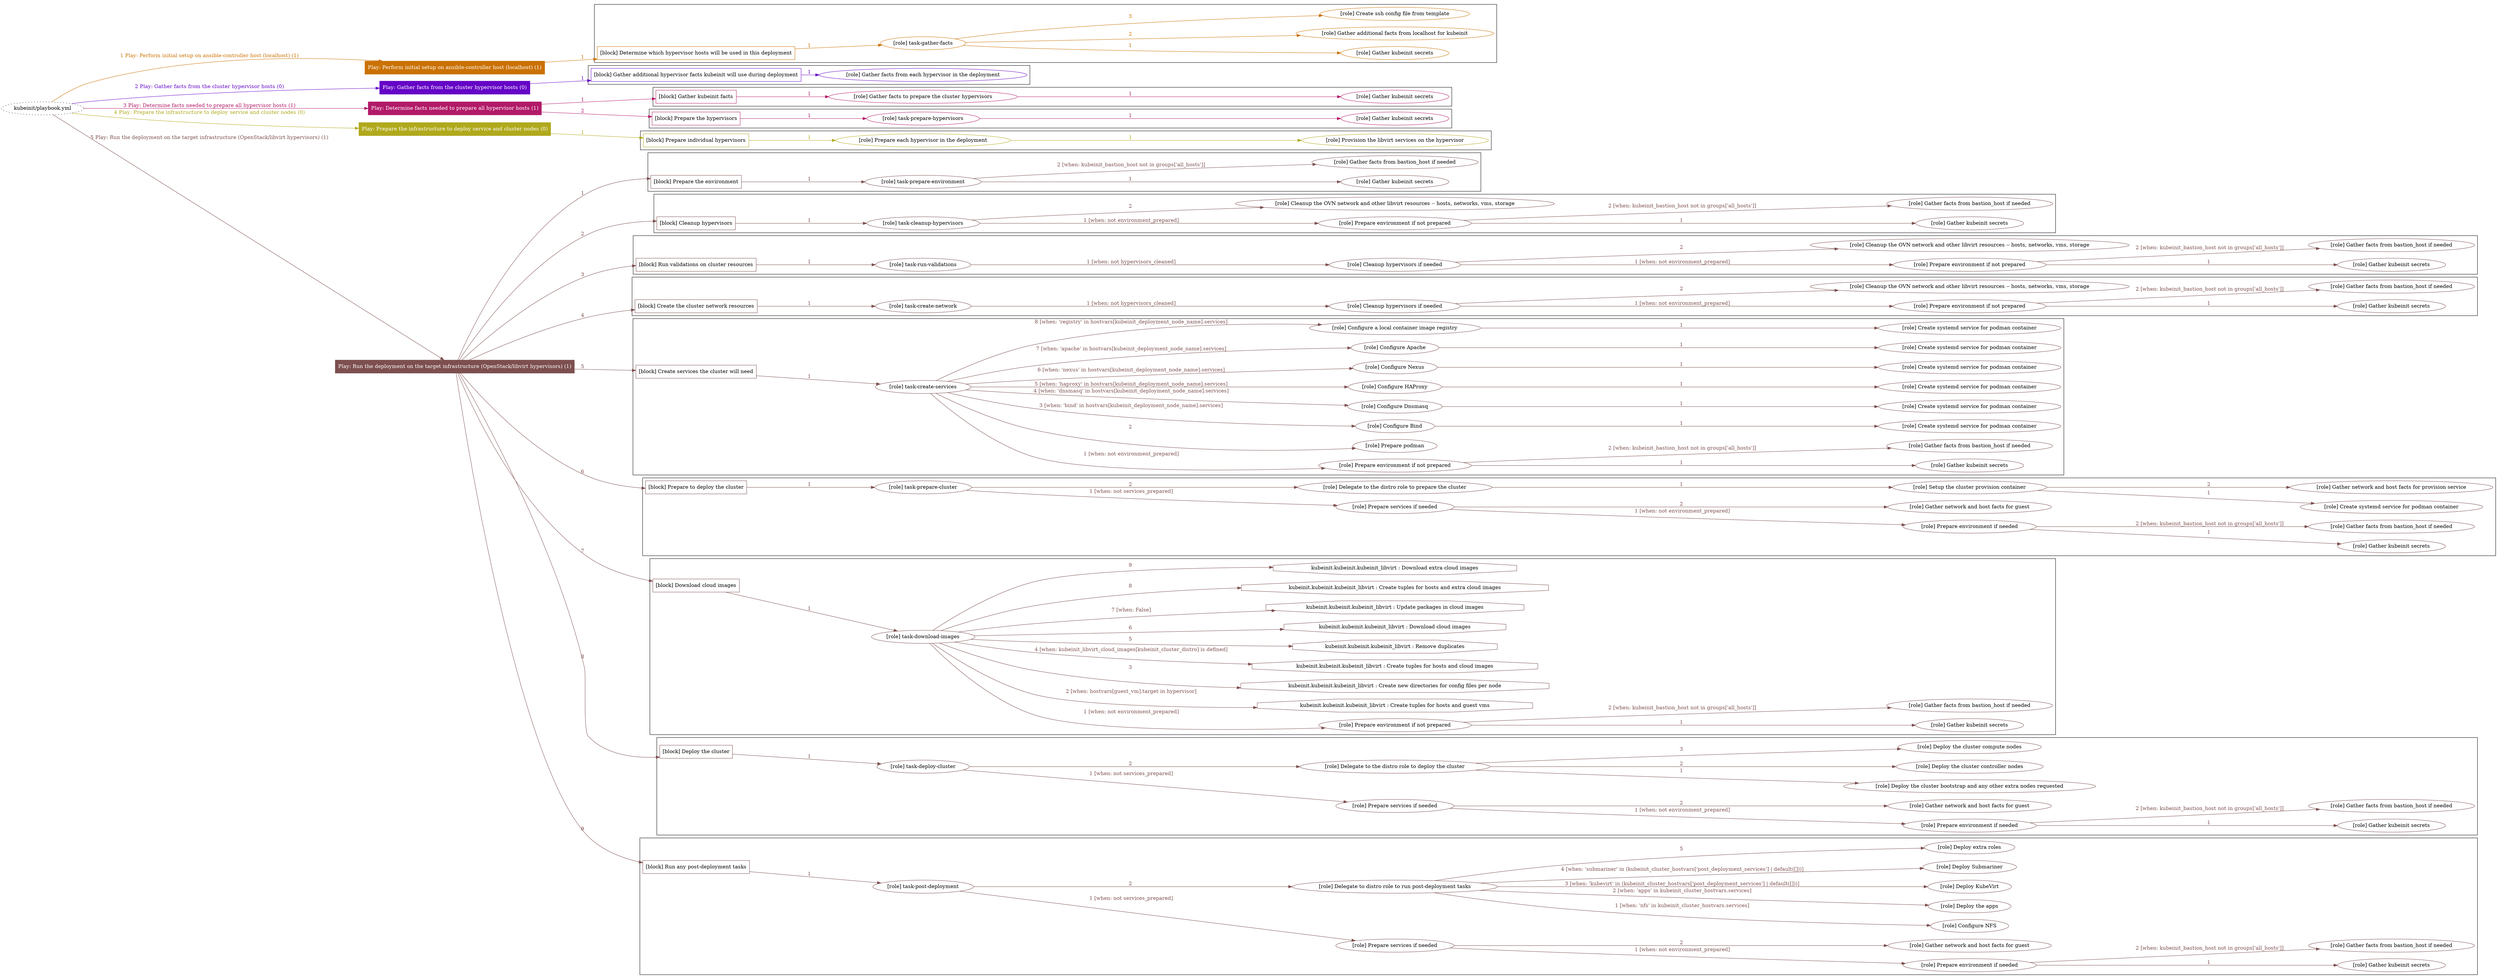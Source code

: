 digraph {
	graph [concentrate=true ordering=in rankdir=LR ratio=fill]
	edge [esep=5 sep=10]
	"kubeinit/playbook.yml" [URL="/home/runner/work/kubeinit/kubeinit/kubeinit/playbook.yml" id=playbook_9c466954 style=dotted]
	"kubeinit/playbook.yml" -> play_4dcb0296 [label="1 Play: Perform initial setup on ansible-controller host (localhost) (1)" color="#ca7102" fontcolor="#ca7102" id=edge_play_4dcb0296 labeltooltip="1 Play: Perform initial setup on ansible-controller host (localhost) (1)" tooltip="1 Play: Perform initial setup on ansible-controller host (localhost) (1)"]
	subgraph "Play: Perform initial setup on ansible-controller host (localhost) (1)" {
		play_4dcb0296 [label="Play: Perform initial setup on ansible-controller host (localhost) (1)" URL="/home/runner/work/kubeinit/kubeinit/kubeinit/playbook.yml" color="#ca7102" fontcolor="#ffffff" id=play_4dcb0296 shape=box style=filled tooltip=localhost]
		play_4dcb0296 -> block_64168321 [label=1 color="#ca7102" fontcolor="#ca7102" id=edge_block_64168321 labeltooltip=1 tooltip=1]
		subgraph cluster_block_64168321 {
			block_64168321 [label="[block] Determine which hypervisor hosts will be used in this deployment" URL="/home/runner/work/kubeinit/kubeinit/kubeinit/playbook.yml" color="#ca7102" id=block_64168321 labeltooltip="Determine which hypervisor hosts will be used in this deployment" shape=box tooltip="Determine which hypervisor hosts will be used in this deployment"]
			block_64168321 -> role_c82b08be [label="1 " color="#ca7102" fontcolor="#ca7102" id=edge_role_c82b08be labeltooltip="1 " tooltip="1 "]
			subgraph "task-gather-facts" {
				role_c82b08be [label="[role] task-gather-facts" URL="/home/runner/work/kubeinit/kubeinit/kubeinit/playbook.yml" color="#ca7102" id=role_c82b08be tooltip="task-gather-facts"]
				role_c82b08be -> role_03c75568 [label="1 " color="#ca7102" fontcolor="#ca7102" id=edge_role_03c75568 labeltooltip="1 " tooltip="1 "]
				subgraph "Gather kubeinit secrets" {
					role_03c75568 [label="[role] Gather kubeinit secrets" URL="/home/runner/.ansible/collections/ansible_collections/kubeinit/kubeinit/roles/kubeinit_prepare/tasks/build_hypervisors_group.yml" color="#ca7102" id=role_03c75568 tooltip="Gather kubeinit secrets"]
				}
				role_c82b08be -> role_e79e1d2a [label="2 " color="#ca7102" fontcolor="#ca7102" id=edge_role_e79e1d2a labeltooltip="2 " tooltip="2 "]
				subgraph "Gather additional facts from localhost for kubeinit" {
					role_e79e1d2a [label="[role] Gather additional facts from localhost for kubeinit" URL="/home/runner/.ansible/collections/ansible_collections/kubeinit/kubeinit/roles/kubeinit_prepare/tasks/build_hypervisors_group.yml" color="#ca7102" id=role_e79e1d2a tooltip="Gather additional facts from localhost for kubeinit"]
				}
				role_c82b08be -> role_8790a660 [label="3 " color="#ca7102" fontcolor="#ca7102" id=edge_role_8790a660 labeltooltip="3 " tooltip="3 "]
				subgraph "Create ssh config file from template" {
					role_8790a660 [label="[role] Create ssh config file from template" URL="/home/runner/.ansible/collections/ansible_collections/kubeinit/kubeinit/roles/kubeinit_prepare/tasks/build_hypervisors_group.yml" color="#ca7102" id=role_8790a660 tooltip="Create ssh config file from template"]
				}
			}
		}
	}
	"kubeinit/playbook.yml" -> play_b7b37727 [label="2 Play: Gather facts from the cluster hypervisor hosts (0)" color="#6505c7" fontcolor="#6505c7" id=edge_play_b7b37727 labeltooltip="2 Play: Gather facts from the cluster hypervisor hosts (0)" tooltip="2 Play: Gather facts from the cluster hypervisor hosts (0)"]
	subgraph "Play: Gather facts from the cluster hypervisor hosts (0)" {
		play_b7b37727 [label="Play: Gather facts from the cluster hypervisor hosts (0)" URL="/home/runner/work/kubeinit/kubeinit/kubeinit/playbook.yml" color="#6505c7" fontcolor="#ffffff" id=play_b7b37727 shape=box style=filled tooltip="Play: Gather facts from the cluster hypervisor hosts (0)"]
		play_b7b37727 -> block_2a1a89b6 [label=1 color="#6505c7" fontcolor="#6505c7" id=edge_block_2a1a89b6 labeltooltip=1 tooltip=1]
		subgraph cluster_block_2a1a89b6 {
			block_2a1a89b6 [label="[block] Gather additional hypervisor facts kubeinit will use during deployment" URL="/home/runner/work/kubeinit/kubeinit/kubeinit/playbook.yml" color="#6505c7" id=block_2a1a89b6 labeltooltip="Gather additional hypervisor facts kubeinit will use during deployment" shape=box tooltip="Gather additional hypervisor facts kubeinit will use during deployment"]
			block_2a1a89b6 -> role_d0d098ae [label="1 " color="#6505c7" fontcolor="#6505c7" id=edge_role_d0d098ae labeltooltip="1 " tooltip="1 "]
			subgraph "Gather facts from each hypervisor in the deployment" {
				role_d0d098ae [label="[role] Gather facts from each hypervisor in the deployment" URL="/home/runner/work/kubeinit/kubeinit/kubeinit/playbook.yml" color="#6505c7" id=role_d0d098ae tooltip="Gather facts from each hypervisor in the deployment"]
			}
		}
	}
	"kubeinit/playbook.yml" -> play_e15dafd2 [label="3 Play: Determine facts needed to prepare all hypervisor hosts (1)" color="#b21a68" fontcolor="#b21a68" id=edge_play_e15dafd2 labeltooltip="3 Play: Determine facts needed to prepare all hypervisor hosts (1)" tooltip="3 Play: Determine facts needed to prepare all hypervisor hosts (1)"]
	subgraph "Play: Determine facts needed to prepare all hypervisor hosts (1)" {
		play_e15dafd2 [label="Play: Determine facts needed to prepare all hypervisor hosts (1)" URL="/home/runner/work/kubeinit/kubeinit/kubeinit/playbook.yml" color="#b21a68" fontcolor="#ffffff" id=play_e15dafd2 shape=box style=filled tooltip=localhost]
		play_e15dafd2 -> block_bbf5fb02 [label=1 color="#b21a68" fontcolor="#b21a68" id=edge_block_bbf5fb02 labeltooltip=1 tooltip=1]
		subgraph cluster_block_bbf5fb02 {
			block_bbf5fb02 [label="[block] Gather kubeinit facts" URL="/home/runner/work/kubeinit/kubeinit/kubeinit/playbook.yml" color="#b21a68" id=block_bbf5fb02 labeltooltip="Gather kubeinit facts" shape=box tooltip="Gather kubeinit facts"]
			block_bbf5fb02 -> role_2727237b [label="1 " color="#b21a68" fontcolor="#b21a68" id=edge_role_2727237b labeltooltip="1 " tooltip="1 "]
			subgraph "Gather facts to prepare the cluster hypervisors" {
				role_2727237b [label="[role] Gather facts to prepare the cluster hypervisors" URL="/home/runner/work/kubeinit/kubeinit/kubeinit/playbook.yml" color="#b21a68" id=role_2727237b tooltip="Gather facts to prepare the cluster hypervisors"]
				role_2727237b -> role_da1e69be [label="1 " color="#b21a68" fontcolor="#b21a68" id=edge_role_da1e69be labeltooltip="1 " tooltip="1 "]
				subgraph "Gather kubeinit secrets" {
					role_da1e69be [label="[role] Gather kubeinit secrets" URL="/home/runner/.ansible/collections/ansible_collections/kubeinit/kubeinit/roles/kubeinit_prepare/tasks/gather_kubeinit_facts.yml" color="#b21a68" id=role_da1e69be tooltip="Gather kubeinit secrets"]
				}
			}
		}
		play_e15dafd2 -> block_68bd5d52 [label=2 color="#b21a68" fontcolor="#b21a68" id=edge_block_68bd5d52 labeltooltip=2 tooltip=2]
		subgraph cluster_block_68bd5d52 {
			block_68bd5d52 [label="[block] Prepare the hypervisors" URL="/home/runner/work/kubeinit/kubeinit/kubeinit/playbook.yml" color="#b21a68" id=block_68bd5d52 labeltooltip="Prepare the hypervisors" shape=box tooltip="Prepare the hypervisors"]
			block_68bd5d52 -> role_ee1ab4af [label="1 " color="#b21a68" fontcolor="#b21a68" id=edge_role_ee1ab4af labeltooltip="1 " tooltip="1 "]
			subgraph "task-prepare-hypervisors" {
				role_ee1ab4af [label="[role] task-prepare-hypervisors" URL="/home/runner/work/kubeinit/kubeinit/kubeinit/playbook.yml" color="#b21a68" id=role_ee1ab4af tooltip="task-prepare-hypervisors"]
				role_ee1ab4af -> role_ca9c791e [label="1 " color="#b21a68" fontcolor="#b21a68" id=edge_role_ca9c791e labeltooltip="1 " tooltip="1 "]
				subgraph "Gather kubeinit secrets" {
					role_ca9c791e [label="[role] Gather kubeinit secrets" URL="/home/runner/.ansible/collections/ansible_collections/kubeinit/kubeinit/roles/kubeinit_prepare/tasks/gather_kubeinit_facts.yml" color="#b21a68" id=role_ca9c791e tooltip="Gather kubeinit secrets"]
				}
			}
		}
	}
	"kubeinit/playbook.yml" -> play_8c385021 [label="4 Play: Prepare the infrastructure to deploy service and cluster nodes (0)" color="#b0a91c" fontcolor="#b0a91c" id=edge_play_8c385021 labeltooltip="4 Play: Prepare the infrastructure to deploy service and cluster nodes (0)" tooltip="4 Play: Prepare the infrastructure to deploy service and cluster nodes (0)"]
	subgraph "Play: Prepare the infrastructure to deploy service and cluster nodes (0)" {
		play_8c385021 [label="Play: Prepare the infrastructure to deploy service and cluster nodes (0)" URL="/home/runner/work/kubeinit/kubeinit/kubeinit/playbook.yml" color="#b0a91c" fontcolor="#ffffff" id=play_8c385021 shape=box style=filled tooltip="Play: Prepare the infrastructure to deploy service and cluster nodes (0)"]
		play_8c385021 -> block_0e4b2305 [label=1 color="#b0a91c" fontcolor="#b0a91c" id=edge_block_0e4b2305 labeltooltip=1 tooltip=1]
		subgraph cluster_block_0e4b2305 {
			block_0e4b2305 [label="[block] Prepare individual hypervisors" URL="/home/runner/work/kubeinit/kubeinit/kubeinit/playbook.yml" color="#b0a91c" id=block_0e4b2305 labeltooltip="Prepare individual hypervisors" shape=box tooltip="Prepare individual hypervisors"]
			block_0e4b2305 -> role_8446ebda [label="1 " color="#b0a91c" fontcolor="#b0a91c" id=edge_role_8446ebda labeltooltip="1 " tooltip="1 "]
			subgraph "Prepare each hypervisor in the deployment" {
				role_8446ebda [label="[role] Prepare each hypervisor in the deployment" URL="/home/runner/work/kubeinit/kubeinit/kubeinit/playbook.yml" color="#b0a91c" id=role_8446ebda tooltip="Prepare each hypervisor in the deployment"]
				role_8446ebda -> role_add7c7c1 [label="1 " color="#b0a91c" fontcolor="#b0a91c" id=edge_role_add7c7c1 labeltooltip="1 " tooltip="1 "]
				subgraph "Provision the libvirt services on the hypervisor" {
					role_add7c7c1 [label="[role] Provision the libvirt services on the hypervisor" URL="/home/runner/.ansible/collections/ansible_collections/kubeinit/kubeinit/roles/kubeinit_prepare/tasks/prepare_hypervisor.yml" color="#b0a91c" id=role_add7c7c1 tooltip="Provision the libvirt services on the hypervisor"]
				}
			}
		}
	}
	"kubeinit/playbook.yml" -> play_bd597b59 [label="5 Play: Run the deployment on the target infrastructure (OpenStack/libvirt hypervisors) (1)" color="#7d4f4f" fontcolor="#7d4f4f" id=edge_play_bd597b59 labeltooltip="5 Play: Run the deployment on the target infrastructure (OpenStack/libvirt hypervisors) (1)" tooltip="5 Play: Run the deployment on the target infrastructure (OpenStack/libvirt hypervisors) (1)"]
	subgraph "Play: Run the deployment on the target infrastructure (OpenStack/libvirt hypervisors) (1)" {
		play_bd597b59 [label="Play: Run the deployment on the target infrastructure (OpenStack/libvirt hypervisors) (1)" URL="/home/runner/work/kubeinit/kubeinit/kubeinit/playbook.yml" color="#7d4f4f" fontcolor="#ffffff" id=play_bd597b59 shape=box style=filled tooltip=localhost]
		play_bd597b59 -> block_ad3b8eb0 [label=1 color="#7d4f4f" fontcolor="#7d4f4f" id=edge_block_ad3b8eb0 labeltooltip=1 tooltip=1]
		subgraph cluster_block_ad3b8eb0 {
			block_ad3b8eb0 [label="[block] Prepare the environment" URL="/home/runner/work/kubeinit/kubeinit/kubeinit/playbook.yml" color="#7d4f4f" id=block_ad3b8eb0 labeltooltip="Prepare the environment" shape=box tooltip="Prepare the environment"]
			block_ad3b8eb0 -> role_4854751c [label="1 " color="#7d4f4f" fontcolor="#7d4f4f" id=edge_role_4854751c labeltooltip="1 " tooltip="1 "]
			subgraph "task-prepare-environment" {
				role_4854751c [label="[role] task-prepare-environment" URL="/home/runner/work/kubeinit/kubeinit/kubeinit/playbook.yml" color="#7d4f4f" id=role_4854751c tooltip="task-prepare-environment"]
				role_4854751c -> role_27c39afd [label="1 " color="#7d4f4f" fontcolor="#7d4f4f" id=edge_role_27c39afd labeltooltip="1 " tooltip="1 "]
				subgraph "Gather kubeinit secrets" {
					role_27c39afd [label="[role] Gather kubeinit secrets" URL="/home/runner/.ansible/collections/ansible_collections/kubeinit/kubeinit/roles/kubeinit_prepare/tasks/gather_kubeinit_facts.yml" color="#7d4f4f" id=role_27c39afd tooltip="Gather kubeinit secrets"]
				}
				role_4854751c -> role_829fb81e [label="2 [when: kubeinit_bastion_host not in groups['all_hosts']]" color="#7d4f4f" fontcolor="#7d4f4f" id=edge_role_829fb81e labeltooltip="2 [when: kubeinit_bastion_host not in groups['all_hosts']]" tooltip="2 [when: kubeinit_bastion_host not in groups['all_hosts']]"]
				subgraph "Gather facts from bastion_host if needed" {
					role_829fb81e [label="[role] Gather facts from bastion_host if needed" URL="/home/runner/.ansible/collections/ansible_collections/kubeinit/kubeinit/roles/kubeinit_prepare/tasks/main.yml" color="#7d4f4f" id=role_829fb81e tooltip="Gather facts from bastion_host if needed"]
				}
			}
		}
		play_bd597b59 -> block_ec14223c [label=2 color="#7d4f4f" fontcolor="#7d4f4f" id=edge_block_ec14223c labeltooltip=2 tooltip=2]
		subgraph cluster_block_ec14223c {
			block_ec14223c [label="[block] Cleanup hypervisors" URL="/home/runner/work/kubeinit/kubeinit/kubeinit/playbook.yml" color="#7d4f4f" id=block_ec14223c labeltooltip="Cleanup hypervisors" shape=box tooltip="Cleanup hypervisors"]
			block_ec14223c -> role_a544a998 [label="1 " color="#7d4f4f" fontcolor="#7d4f4f" id=edge_role_a544a998 labeltooltip="1 " tooltip="1 "]
			subgraph "task-cleanup-hypervisors" {
				role_a544a998 [label="[role] task-cleanup-hypervisors" URL="/home/runner/work/kubeinit/kubeinit/kubeinit/playbook.yml" color="#7d4f4f" id=role_a544a998 tooltip="task-cleanup-hypervisors"]
				role_a544a998 -> role_4c5602ee [label="1 [when: not environment_prepared]" color="#7d4f4f" fontcolor="#7d4f4f" id=edge_role_4c5602ee labeltooltip="1 [when: not environment_prepared]" tooltip="1 [when: not environment_prepared]"]
				subgraph "Prepare environment if not prepared" {
					role_4c5602ee [label="[role] Prepare environment if not prepared" URL="/home/runner/.ansible/collections/ansible_collections/kubeinit/kubeinit/roles/kubeinit_libvirt/tasks/cleanup_hypervisors.yml" color="#7d4f4f" id=role_4c5602ee tooltip="Prepare environment if not prepared"]
					role_4c5602ee -> role_7ace4d8c [label="1 " color="#7d4f4f" fontcolor="#7d4f4f" id=edge_role_7ace4d8c labeltooltip="1 " tooltip="1 "]
					subgraph "Gather kubeinit secrets" {
						role_7ace4d8c [label="[role] Gather kubeinit secrets" URL="/home/runner/.ansible/collections/ansible_collections/kubeinit/kubeinit/roles/kubeinit_prepare/tasks/gather_kubeinit_facts.yml" color="#7d4f4f" id=role_7ace4d8c tooltip="Gather kubeinit secrets"]
					}
					role_4c5602ee -> role_24f579ac [label="2 [when: kubeinit_bastion_host not in groups['all_hosts']]" color="#7d4f4f" fontcolor="#7d4f4f" id=edge_role_24f579ac labeltooltip="2 [when: kubeinit_bastion_host not in groups['all_hosts']]" tooltip="2 [when: kubeinit_bastion_host not in groups['all_hosts']]"]
					subgraph "Gather facts from bastion_host if needed" {
						role_24f579ac [label="[role] Gather facts from bastion_host if needed" URL="/home/runner/.ansible/collections/ansible_collections/kubeinit/kubeinit/roles/kubeinit_prepare/tasks/main.yml" color="#7d4f4f" id=role_24f579ac tooltip="Gather facts from bastion_host if needed"]
					}
				}
				role_a544a998 -> role_61bf2db1 [label="2 " color="#7d4f4f" fontcolor="#7d4f4f" id=edge_role_61bf2db1 labeltooltip="2 " tooltip="2 "]
				subgraph "Cleanup the OVN network and other libvirt resources -- hosts, networks, vms, storage" {
					role_61bf2db1 [label="[role] Cleanup the OVN network and other libvirt resources -- hosts, networks, vms, storage" URL="/home/runner/.ansible/collections/ansible_collections/kubeinit/kubeinit/roles/kubeinit_libvirt/tasks/cleanup_hypervisors.yml" color="#7d4f4f" id=role_61bf2db1 tooltip="Cleanup the OVN network and other libvirt resources -- hosts, networks, vms, storage"]
				}
			}
		}
		play_bd597b59 -> block_58d14b3c [label=3 color="#7d4f4f" fontcolor="#7d4f4f" id=edge_block_58d14b3c labeltooltip=3 tooltip=3]
		subgraph cluster_block_58d14b3c {
			block_58d14b3c [label="[block] Run validations on cluster resources" URL="/home/runner/work/kubeinit/kubeinit/kubeinit/playbook.yml" color="#7d4f4f" id=block_58d14b3c labeltooltip="Run validations on cluster resources" shape=box tooltip="Run validations on cluster resources"]
			block_58d14b3c -> role_e4e90057 [label="1 " color="#7d4f4f" fontcolor="#7d4f4f" id=edge_role_e4e90057 labeltooltip="1 " tooltip="1 "]
			subgraph "task-run-validations" {
				role_e4e90057 [label="[role] task-run-validations" URL="/home/runner/work/kubeinit/kubeinit/kubeinit/playbook.yml" color="#7d4f4f" id=role_e4e90057 tooltip="task-run-validations"]
				role_e4e90057 -> role_4485b3fa [label="1 [when: not hypervisors_cleaned]" color="#7d4f4f" fontcolor="#7d4f4f" id=edge_role_4485b3fa labeltooltip="1 [when: not hypervisors_cleaned]" tooltip="1 [when: not hypervisors_cleaned]"]
				subgraph "Cleanup hypervisors if needed" {
					role_4485b3fa [label="[role] Cleanup hypervisors if needed" URL="/home/runner/.ansible/collections/ansible_collections/kubeinit/kubeinit/roles/kubeinit_validations/tasks/main.yml" color="#7d4f4f" id=role_4485b3fa tooltip="Cleanup hypervisors if needed"]
					role_4485b3fa -> role_e7d80b3c [label="1 [when: not environment_prepared]" color="#7d4f4f" fontcolor="#7d4f4f" id=edge_role_e7d80b3c labeltooltip="1 [when: not environment_prepared]" tooltip="1 [when: not environment_prepared]"]
					subgraph "Prepare environment if not prepared" {
						role_e7d80b3c [label="[role] Prepare environment if not prepared" URL="/home/runner/.ansible/collections/ansible_collections/kubeinit/kubeinit/roles/kubeinit_libvirt/tasks/cleanup_hypervisors.yml" color="#7d4f4f" id=role_e7d80b3c tooltip="Prepare environment if not prepared"]
						role_e7d80b3c -> role_aada01a2 [label="1 " color="#7d4f4f" fontcolor="#7d4f4f" id=edge_role_aada01a2 labeltooltip="1 " tooltip="1 "]
						subgraph "Gather kubeinit secrets" {
							role_aada01a2 [label="[role] Gather kubeinit secrets" URL="/home/runner/.ansible/collections/ansible_collections/kubeinit/kubeinit/roles/kubeinit_prepare/tasks/gather_kubeinit_facts.yml" color="#7d4f4f" id=role_aada01a2 tooltip="Gather kubeinit secrets"]
						}
						role_e7d80b3c -> role_fce13d34 [label="2 [when: kubeinit_bastion_host not in groups['all_hosts']]" color="#7d4f4f" fontcolor="#7d4f4f" id=edge_role_fce13d34 labeltooltip="2 [when: kubeinit_bastion_host not in groups['all_hosts']]" tooltip="2 [when: kubeinit_bastion_host not in groups['all_hosts']]"]
						subgraph "Gather facts from bastion_host if needed" {
							role_fce13d34 [label="[role] Gather facts from bastion_host if needed" URL="/home/runner/.ansible/collections/ansible_collections/kubeinit/kubeinit/roles/kubeinit_prepare/tasks/main.yml" color="#7d4f4f" id=role_fce13d34 tooltip="Gather facts from bastion_host if needed"]
						}
					}
					role_4485b3fa -> role_ed24c6bd [label="2 " color="#7d4f4f" fontcolor="#7d4f4f" id=edge_role_ed24c6bd labeltooltip="2 " tooltip="2 "]
					subgraph "Cleanup the OVN network and other libvirt resources -- hosts, networks, vms, storage" {
						role_ed24c6bd [label="[role] Cleanup the OVN network and other libvirt resources -- hosts, networks, vms, storage" URL="/home/runner/.ansible/collections/ansible_collections/kubeinit/kubeinit/roles/kubeinit_libvirt/tasks/cleanup_hypervisors.yml" color="#7d4f4f" id=role_ed24c6bd tooltip="Cleanup the OVN network and other libvirt resources -- hosts, networks, vms, storage"]
					}
				}
			}
		}
		play_bd597b59 -> block_0e448599 [label=4 color="#7d4f4f" fontcolor="#7d4f4f" id=edge_block_0e448599 labeltooltip=4 tooltip=4]
		subgraph cluster_block_0e448599 {
			block_0e448599 [label="[block] Create the cluster network resources" URL="/home/runner/work/kubeinit/kubeinit/kubeinit/playbook.yml" color="#7d4f4f" id=block_0e448599 labeltooltip="Create the cluster network resources" shape=box tooltip="Create the cluster network resources"]
			block_0e448599 -> role_cfbef92d [label="1 " color="#7d4f4f" fontcolor="#7d4f4f" id=edge_role_cfbef92d labeltooltip="1 " tooltip="1 "]
			subgraph "task-create-network" {
				role_cfbef92d [label="[role] task-create-network" URL="/home/runner/work/kubeinit/kubeinit/kubeinit/playbook.yml" color="#7d4f4f" id=role_cfbef92d tooltip="task-create-network"]
				role_cfbef92d -> role_e1e058da [label="1 [when: not hypervisors_cleaned]" color="#7d4f4f" fontcolor="#7d4f4f" id=edge_role_e1e058da labeltooltip="1 [when: not hypervisors_cleaned]" tooltip="1 [when: not hypervisors_cleaned]"]
				subgraph "Cleanup hypervisors if needed" {
					role_e1e058da [label="[role] Cleanup hypervisors if needed" URL="/home/runner/.ansible/collections/ansible_collections/kubeinit/kubeinit/roles/kubeinit_libvirt/tasks/create_network.yml" color="#7d4f4f" id=role_e1e058da tooltip="Cleanup hypervisors if needed"]
					role_e1e058da -> role_990a0398 [label="1 [when: not environment_prepared]" color="#7d4f4f" fontcolor="#7d4f4f" id=edge_role_990a0398 labeltooltip="1 [when: not environment_prepared]" tooltip="1 [when: not environment_prepared]"]
					subgraph "Prepare environment if not prepared" {
						role_990a0398 [label="[role] Prepare environment if not prepared" URL="/home/runner/.ansible/collections/ansible_collections/kubeinit/kubeinit/roles/kubeinit_libvirt/tasks/cleanup_hypervisors.yml" color="#7d4f4f" id=role_990a0398 tooltip="Prepare environment if not prepared"]
						role_990a0398 -> role_5c8e1d34 [label="1 " color="#7d4f4f" fontcolor="#7d4f4f" id=edge_role_5c8e1d34 labeltooltip="1 " tooltip="1 "]
						subgraph "Gather kubeinit secrets" {
							role_5c8e1d34 [label="[role] Gather kubeinit secrets" URL="/home/runner/.ansible/collections/ansible_collections/kubeinit/kubeinit/roles/kubeinit_prepare/tasks/gather_kubeinit_facts.yml" color="#7d4f4f" id=role_5c8e1d34 tooltip="Gather kubeinit secrets"]
						}
						role_990a0398 -> role_dd6a8d93 [label="2 [when: kubeinit_bastion_host not in groups['all_hosts']]" color="#7d4f4f" fontcolor="#7d4f4f" id=edge_role_dd6a8d93 labeltooltip="2 [when: kubeinit_bastion_host not in groups['all_hosts']]" tooltip="2 [when: kubeinit_bastion_host not in groups['all_hosts']]"]
						subgraph "Gather facts from bastion_host if needed" {
							role_dd6a8d93 [label="[role] Gather facts from bastion_host if needed" URL="/home/runner/.ansible/collections/ansible_collections/kubeinit/kubeinit/roles/kubeinit_prepare/tasks/main.yml" color="#7d4f4f" id=role_dd6a8d93 tooltip="Gather facts from bastion_host if needed"]
						}
					}
					role_e1e058da -> role_399bd00b [label="2 " color="#7d4f4f" fontcolor="#7d4f4f" id=edge_role_399bd00b labeltooltip="2 " tooltip="2 "]
					subgraph "Cleanup the OVN network and other libvirt resources -- hosts, networks, vms, storage" {
						role_399bd00b [label="[role] Cleanup the OVN network and other libvirt resources -- hosts, networks, vms, storage" URL="/home/runner/.ansible/collections/ansible_collections/kubeinit/kubeinit/roles/kubeinit_libvirt/tasks/cleanup_hypervisors.yml" color="#7d4f4f" id=role_399bd00b tooltip="Cleanup the OVN network and other libvirt resources -- hosts, networks, vms, storage"]
					}
				}
			}
		}
		play_bd597b59 -> block_54445514 [label=5 color="#7d4f4f" fontcolor="#7d4f4f" id=edge_block_54445514 labeltooltip=5 tooltip=5]
		subgraph cluster_block_54445514 {
			block_54445514 [label="[block] Create services the cluster will need" URL="/home/runner/work/kubeinit/kubeinit/kubeinit/playbook.yml" color="#7d4f4f" id=block_54445514 labeltooltip="Create services the cluster will need" shape=box tooltip="Create services the cluster will need"]
			block_54445514 -> role_672f76c1 [label="1 " color="#7d4f4f" fontcolor="#7d4f4f" id=edge_role_672f76c1 labeltooltip="1 " tooltip="1 "]
			subgraph "task-create-services" {
				role_672f76c1 [label="[role] task-create-services" URL="/home/runner/work/kubeinit/kubeinit/kubeinit/playbook.yml" color="#7d4f4f" id=role_672f76c1 tooltip="task-create-services"]
				role_672f76c1 -> role_7e1f2618 [label="1 [when: not environment_prepared]" color="#7d4f4f" fontcolor="#7d4f4f" id=edge_role_7e1f2618 labeltooltip="1 [when: not environment_prepared]" tooltip="1 [when: not environment_prepared]"]
				subgraph "Prepare environment if not prepared" {
					role_7e1f2618 [label="[role] Prepare environment if not prepared" URL="/home/runner/.ansible/collections/ansible_collections/kubeinit/kubeinit/roles/kubeinit_services/tasks/main.yml" color="#7d4f4f" id=role_7e1f2618 tooltip="Prepare environment if not prepared"]
					role_7e1f2618 -> role_87ad338d [label="1 " color="#7d4f4f" fontcolor="#7d4f4f" id=edge_role_87ad338d labeltooltip="1 " tooltip="1 "]
					subgraph "Gather kubeinit secrets" {
						role_87ad338d [label="[role] Gather kubeinit secrets" URL="/home/runner/.ansible/collections/ansible_collections/kubeinit/kubeinit/roles/kubeinit_prepare/tasks/gather_kubeinit_facts.yml" color="#7d4f4f" id=role_87ad338d tooltip="Gather kubeinit secrets"]
					}
					role_7e1f2618 -> role_10c0387b [label="2 [when: kubeinit_bastion_host not in groups['all_hosts']]" color="#7d4f4f" fontcolor="#7d4f4f" id=edge_role_10c0387b labeltooltip="2 [when: kubeinit_bastion_host not in groups['all_hosts']]" tooltip="2 [when: kubeinit_bastion_host not in groups['all_hosts']]"]
					subgraph "Gather facts from bastion_host if needed" {
						role_10c0387b [label="[role] Gather facts from bastion_host if needed" URL="/home/runner/.ansible/collections/ansible_collections/kubeinit/kubeinit/roles/kubeinit_prepare/tasks/main.yml" color="#7d4f4f" id=role_10c0387b tooltip="Gather facts from bastion_host if needed"]
					}
				}
				role_672f76c1 -> role_337f6da6 [label="2 " color="#7d4f4f" fontcolor="#7d4f4f" id=edge_role_337f6da6 labeltooltip="2 " tooltip="2 "]
				subgraph "Prepare podman" {
					role_337f6da6 [label="[role] Prepare podman" URL="/home/runner/.ansible/collections/ansible_collections/kubeinit/kubeinit/roles/kubeinit_services/tasks/00_create_service_pod.yml" color="#7d4f4f" id=role_337f6da6 tooltip="Prepare podman"]
				}
				role_672f76c1 -> role_4d569ebb [label="3 [when: 'bind' in hostvars[kubeinit_deployment_node_name].services]" color="#7d4f4f" fontcolor="#7d4f4f" id=edge_role_4d569ebb labeltooltip="3 [when: 'bind' in hostvars[kubeinit_deployment_node_name].services]" tooltip="3 [when: 'bind' in hostvars[kubeinit_deployment_node_name].services]"]
				subgraph "Configure Bind" {
					role_4d569ebb [label="[role] Configure Bind" URL="/home/runner/.ansible/collections/ansible_collections/kubeinit/kubeinit/roles/kubeinit_services/tasks/start_services_containers.yml" color="#7d4f4f" id=role_4d569ebb tooltip="Configure Bind"]
					role_4d569ebb -> role_620a8614 [label="1 " color="#7d4f4f" fontcolor="#7d4f4f" id=edge_role_620a8614 labeltooltip="1 " tooltip="1 "]
					subgraph "Create systemd service for podman container" {
						role_620a8614 [label="[role] Create systemd service for podman container" URL="/home/runner/.ansible/collections/ansible_collections/kubeinit/kubeinit/roles/kubeinit_bind/tasks/main.yml" color="#7d4f4f" id=role_620a8614 tooltip="Create systemd service for podman container"]
					}
				}
				role_672f76c1 -> role_3d3c001a [label="4 [when: 'dnsmasq' in hostvars[kubeinit_deployment_node_name].services]" color="#7d4f4f" fontcolor="#7d4f4f" id=edge_role_3d3c001a labeltooltip="4 [when: 'dnsmasq' in hostvars[kubeinit_deployment_node_name].services]" tooltip="4 [when: 'dnsmasq' in hostvars[kubeinit_deployment_node_name].services]"]
				subgraph "Configure Dnsmasq" {
					role_3d3c001a [label="[role] Configure Dnsmasq" URL="/home/runner/.ansible/collections/ansible_collections/kubeinit/kubeinit/roles/kubeinit_services/tasks/start_services_containers.yml" color="#7d4f4f" id=role_3d3c001a tooltip="Configure Dnsmasq"]
					role_3d3c001a -> role_662e5255 [label="1 " color="#7d4f4f" fontcolor="#7d4f4f" id=edge_role_662e5255 labeltooltip="1 " tooltip="1 "]
					subgraph "Create systemd service for podman container" {
						role_662e5255 [label="[role] Create systemd service for podman container" URL="/home/runner/.ansible/collections/ansible_collections/kubeinit/kubeinit/roles/kubeinit_dnsmasq/tasks/main.yml" color="#7d4f4f" id=role_662e5255 tooltip="Create systemd service for podman container"]
					}
				}
				role_672f76c1 -> role_602f4bf9 [label="5 [when: 'haproxy' in hostvars[kubeinit_deployment_node_name].services]" color="#7d4f4f" fontcolor="#7d4f4f" id=edge_role_602f4bf9 labeltooltip="5 [when: 'haproxy' in hostvars[kubeinit_deployment_node_name].services]" tooltip="5 [when: 'haproxy' in hostvars[kubeinit_deployment_node_name].services]"]
				subgraph "Configure HAProxy" {
					role_602f4bf9 [label="[role] Configure HAProxy" URL="/home/runner/.ansible/collections/ansible_collections/kubeinit/kubeinit/roles/kubeinit_services/tasks/start_services_containers.yml" color="#7d4f4f" id=role_602f4bf9 tooltip="Configure HAProxy"]
					role_602f4bf9 -> role_2e9c3c38 [label="1 " color="#7d4f4f" fontcolor="#7d4f4f" id=edge_role_2e9c3c38 labeltooltip="1 " tooltip="1 "]
					subgraph "Create systemd service for podman container" {
						role_2e9c3c38 [label="[role] Create systemd service for podman container" URL="/home/runner/.ansible/collections/ansible_collections/kubeinit/kubeinit/roles/kubeinit_haproxy/tasks/main.yml" color="#7d4f4f" id=role_2e9c3c38 tooltip="Create systemd service for podman container"]
					}
				}
				role_672f76c1 -> role_be030e23 [label="6 [when: 'nexus' in hostvars[kubeinit_deployment_node_name].services]" color="#7d4f4f" fontcolor="#7d4f4f" id=edge_role_be030e23 labeltooltip="6 [when: 'nexus' in hostvars[kubeinit_deployment_node_name].services]" tooltip="6 [when: 'nexus' in hostvars[kubeinit_deployment_node_name].services]"]
				subgraph "Configure Nexus" {
					role_be030e23 [label="[role] Configure Nexus" URL="/home/runner/.ansible/collections/ansible_collections/kubeinit/kubeinit/roles/kubeinit_services/tasks/start_services_containers.yml" color="#7d4f4f" id=role_be030e23 tooltip="Configure Nexus"]
					role_be030e23 -> role_5c6643da [label="1 " color="#7d4f4f" fontcolor="#7d4f4f" id=edge_role_5c6643da labeltooltip="1 " tooltip="1 "]
					subgraph "Create systemd service for podman container" {
						role_5c6643da [label="[role] Create systemd service for podman container" URL="/home/runner/.ansible/collections/ansible_collections/kubeinit/kubeinit/roles/kubeinit_nexus/tasks/main.yml" color="#7d4f4f" id=role_5c6643da tooltip="Create systemd service for podman container"]
					}
				}
				role_672f76c1 -> role_7ab56f3e [label="7 [when: 'apache' in hostvars[kubeinit_deployment_node_name].services]" color="#7d4f4f" fontcolor="#7d4f4f" id=edge_role_7ab56f3e labeltooltip="7 [when: 'apache' in hostvars[kubeinit_deployment_node_name].services]" tooltip="7 [when: 'apache' in hostvars[kubeinit_deployment_node_name].services]"]
				subgraph "Configure Apache" {
					role_7ab56f3e [label="[role] Configure Apache" URL="/home/runner/.ansible/collections/ansible_collections/kubeinit/kubeinit/roles/kubeinit_services/tasks/start_services_containers.yml" color="#7d4f4f" id=role_7ab56f3e tooltip="Configure Apache"]
					role_7ab56f3e -> role_6ecf51fe [label="1 " color="#7d4f4f" fontcolor="#7d4f4f" id=edge_role_6ecf51fe labeltooltip="1 " tooltip="1 "]
					subgraph "Create systemd service for podman container" {
						role_6ecf51fe [label="[role] Create systemd service for podman container" URL="/home/runner/.ansible/collections/ansible_collections/kubeinit/kubeinit/roles/kubeinit_apache/tasks/main.yml" color="#7d4f4f" id=role_6ecf51fe tooltip="Create systemd service for podman container"]
					}
				}
				role_672f76c1 -> role_e134e27a [label="8 [when: 'registry' in hostvars[kubeinit_deployment_node_name].services]" color="#7d4f4f" fontcolor="#7d4f4f" id=edge_role_e134e27a labeltooltip="8 [when: 'registry' in hostvars[kubeinit_deployment_node_name].services]" tooltip="8 [when: 'registry' in hostvars[kubeinit_deployment_node_name].services]"]
				subgraph "Configure a local container image registry" {
					role_e134e27a [label="[role] Configure a local container image registry" URL="/home/runner/.ansible/collections/ansible_collections/kubeinit/kubeinit/roles/kubeinit_services/tasks/start_services_containers.yml" color="#7d4f4f" id=role_e134e27a tooltip="Configure a local container image registry"]
					role_e134e27a -> role_b2123458 [label="1 " color="#7d4f4f" fontcolor="#7d4f4f" id=edge_role_b2123458 labeltooltip="1 " tooltip="1 "]
					subgraph "Create systemd service for podman container" {
						role_b2123458 [label="[role] Create systemd service for podman container" URL="/home/runner/.ansible/collections/ansible_collections/kubeinit/kubeinit/roles/kubeinit_registry/tasks/main.yml" color="#7d4f4f" id=role_b2123458 tooltip="Create systemd service for podman container"]
					}
				}
			}
		}
		play_bd597b59 -> block_7d91fedc [label=6 color="#7d4f4f" fontcolor="#7d4f4f" id=edge_block_7d91fedc labeltooltip=6 tooltip=6]
		subgraph cluster_block_7d91fedc {
			block_7d91fedc [label="[block] Prepare to deploy the cluster" URL="/home/runner/work/kubeinit/kubeinit/kubeinit/playbook.yml" color="#7d4f4f" id=block_7d91fedc labeltooltip="Prepare to deploy the cluster" shape=box tooltip="Prepare to deploy the cluster"]
			block_7d91fedc -> role_9652da04 [label="1 " color="#7d4f4f" fontcolor="#7d4f4f" id=edge_role_9652da04 labeltooltip="1 " tooltip="1 "]
			subgraph "task-prepare-cluster" {
				role_9652da04 [label="[role] task-prepare-cluster" URL="/home/runner/work/kubeinit/kubeinit/kubeinit/playbook.yml" color="#7d4f4f" id=role_9652da04 tooltip="task-prepare-cluster"]
				role_9652da04 -> role_5ad1bc76 [label="1 [when: not services_prepared]" color="#7d4f4f" fontcolor="#7d4f4f" id=edge_role_5ad1bc76 labeltooltip="1 [when: not services_prepared]" tooltip="1 [when: not services_prepared]"]
				subgraph "Prepare services if needed" {
					role_5ad1bc76 [label="[role] Prepare services if needed" URL="/home/runner/.ansible/collections/ansible_collections/kubeinit/kubeinit/roles/kubeinit_prepare/tasks/prepare_cluster.yml" color="#7d4f4f" id=role_5ad1bc76 tooltip="Prepare services if needed"]
					role_5ad1bc76 -> role_16acbaba [label="1 [when: not environment_prepared]" color="#7d4f4f" fontcolor="#7d4f4f" id=edge_role_16acbaba labeltooltip="1 [when: not environment_prepared]" tooltip="1 [when: not environment_prepared]"]
					subgraph "Prepare environment if needed" {
						role_16acbaba [label="[role] Prepare environment if needed" URL="/home/runner/.ansible/collections/ansible_collections/kubeinit/kubeinit/roles/kubeinit_services/tasks/prepare_services.yml" color="#7d4f4f" id=role_16acbaba tooltip="Prepare environment if needed"]
						role_16acbaba -> role_99a184e7 [label="1 " color="#7d4f4f" fontcolor="#7d4f4f" id=edge_role_99a184e7 labeltooltip="1 " tooltip="1 "]
						subgraph "Gather kubeinit secrets" {
							role_99a184e7 [label="[role] Gather kubeinit secrets" URL="/home/runner/.ansible/collections/ansible_collections/kubeinit/kubeinit/roles/kubeinit_prepare/tasks/gather_kubeinit_facts.yml" color="#7d4f4f" id=role_99a184e7 tooltip="Gather kubeinit secrets"]
						}
						role_16acbaba -> role_6db796d6 [label="2 [when: kubeinit_bastion_host not in groups['all_hosts']]" color="#7d4f4f" fontcolor="#7d4f4f" id=edge_role_6db796d6 labeltooltip="2 [when: kubeinit_bastion_host not in groups['all_hosts']]" tooltip="2 [when: kubeinit_bastion_host not in groups['all_hosts']]"]
						subgraph "Gather facts from bastion_host if needed" {
							role_6db796d6 [label="[role] Gather facts from bastion_host if needed" URL="/home/runner/.ansible/collections/ansible_collections/kubeinit/kubeinit/roles/kubeinit_prepare/tasks/main.yml" color="#7d4f4f" id=role_6db796d6 tooltip="Gather facts from bastion_host if needed"]
						}
					}
					role_5ad1bc76 -> role_c22cb5ae [label="2 " color="#7d4f4f" fontcolor="#7d4f4f" id=edge_role_c22cb5ae labeltooltip="2 " tooltip="2 "]
					subgraph "Gather network and host facts for guest" {
						role_c22cb5ae [label="[role] Gather network and host facts for guest" URL="/home/runner/.ansible/collections/ansible_collections/kubeinit/kubeinit/roles/kubeinit_services/tasks/prepare_services.yml" color="#7d4f4f" id=role_c22cb5ae tooltip="Gather network and host facts for guest"]
					}
				}
				role_9652da04 -> role_1eb2cb56 [label="2 " color="#7d4f4f" fontcolor="#7d4f4f" id=edge_role_1eb2cb56 labeltooltip="2 " tooltip="2 "]
				subgraph "Delegate to the distro role to prepare the cluster" {
					role_1eb2cb56 [label="[role] Delegate to the distro role to prepare the cluster" URL="/home/runner/.ansible/collections/ansible_collections/kubeinit/kubeinit/roles/kubeinit_prepare/tasks/prepare_cluster.yml" color="#7d4f4f" id=role_1eb2cb56 tooltip="Delegate to the distro role to prepare the cluster"]
					role_1eb2cb56 -> role_59e78e8c [label="1 " color="#7d4f4f" fontcolor="#7d4f4f" id=edge_role_59e78e8c labeltooltip="1 " tooltip="1 "]
					subgraph "Setup the cluster provision container" {
						role_59e78e8c [label="[role] Setup the cluster provision container" URL="/home/runner/.ansible/collections/ansible_collections/kubeinit/kubeinit/roles/kubeinit_openshift/tasks/prepare_cluster.yml" color="#7d4f4f" id=role_59e78e8c tooltip="Setup the cluster provision container"]
						role_59e78e8c -> role_553f64f4 [label="1 " color="#7d4f4f" fontcolor="#7d4f4f" id=edge_role_553f64f4 labeltooltip="1 " tooltip="1 "]
						subgraph "Create systemd service for podman container" {
							role_553f64f4 [label="[role] Create systemd service for podman container" URL="/home/runner/.ansible/collections/ansible_collections/kubeinit/kubeinit/roles/kubeinit_services/tasks/create_provision_container.yml" color="#7d4f4f" id=role_553f64f4 tooltip="Create systemd service for podman container"]
						}
						role_59e78e8c -> role_20a1e656 [label="2 " color="#7d4f4f" fontcolor="#7d4f4f" id=edge_role_20a1e656 labeltooltip="2 " tooltip="2 "]
						subgraph "Gather network and host facts for provision service" {
							role_20a1e656 [label="[role] Gather network and host facts for provision service" URL="/home/runner/.ansible/collections/ansible_collections/kubeinit/kubeinit/roles/kubeinit_services/tasks/create_provision_container.yml" color="#7d4f4f" id=role_20a1e656 tooltip="Gather network and host facts for provision service"]
						}
					}
				}
			}
		}
		play_bd597b59 -> block_ebcfdb44 [label=7 color="#7d4f4f" fontcolor="#7d4f4f" id=edge_block_ebcfdb44 labeltooltip=7 tooltip=7]
		subgraph cluster_block_ebcfdb44 {
			block_ebcfdb44 [label="[block] Download cloud images" URL="/home/runner/work/kubeinit/kubeinit/kubeinit/playbook.yml" color="#7d4f4f" id=block_ebcfdb44 labeltooltip="Download cloud images" shape=box tooltip="Download cloud images"]
			block_ebcfdb44 -> role_12a3ec4e [label="1 " color="#7d4f4f" fontcolor="#7d4f4f" id=edge_role_12a3ec4e labeltooltip="1 " tooltip="1 "]
			subgraph "task-download-images" {
				role_12a3ec4e [label="[role] task-download-images" URL="/home/runner/work/kubeinit/kubeinit/kubeinit/playbook.yml" color="#7d4f4f" id=role_12a3ec4e tooltip="task-download-images"]
				role_12a3ec4e -> role_71be974e [label="1 [when: not environment_prepared]" color="#7d4f4f" fontcolor="#7d4f4f" id=edge_role_71be974e labeltooltip="1 [when: not environment_prepared]" tooltip="1 [when: not environment_prepared]"]
				subgraph "Prepare environment if not prepared" {
					role_71be974e [label="[role] Prepare environment if not prepared" URL="/home/runner/.ansible/collections/ansible_collections/kubeinit/kubeinit/roles/kubeinit_libvirt/tasks/download_cloud_images.yml" color="#7d4f4f" id=role_71be974e tooltip="Prepare environment if not prepared"]
					role_71be974e -> role_cf982df4 [label="1 " color="#7d4f4f" fontcolor="#7d4f4f" id=edge_role_cf982df4 labeltooltip="1 " tooltip="1 "]
					subgraph "Gather kubeinit secrets" {
						role_cf982df4 [label="[role] Gather kubeinit secrets" URL="/home/runner/.ansible/collections/ansible_collections/kubeinit/kubeinit/roles/kubeinit_prepare/tasks/gather_kubeinit_facts.yml" color="#7d4f4f" id=role_cf982df4 tooltip="Gather kubeinit secrets"]
					}
					role_71be974e -> role_208de289 [label="2 [when: kubeinit_bastion_host not in groups['all_hosts']]" color="#7d4f4f" fontcolor="#7d4f4f" id=edge_role_208de289 labeltooltip="2 [when: kubeinit_bastion_host not in groups['all_hosts']]" tooltip="2 [when: kubeinit_bastion_host not in groups['all_hosts']]"]
					subgraph "Gather facts from bastion_host if needed" {
						role_208de289 [label="[role] Gather facts from bastion_host if needed" URL="/home/runner/.ansible/collections/ansible_collections/kubeinit/kubeinit/roles/kubeinit_prepare/tasks/main.yml" color="#7d4f4f" id=role_208de289 tooltip="Gather facts from bastion_host if needed"]
					}
				}
				task_c4770d94 [label="kubeinit.kubeinit.kubeinit_libvirt : Create tuples for hosts and guest vms" URL="/home/runner/.ansible/collections/ansible_collections/kubeinit/kubeinit/roles/kubeinit_libvirt/tasks/download_cloud_images.yml" color="#7d4f4f" id=task_c4770d94 shape=octagon tooltip="kubeinit.kubeinit.kubeinit_libvirt : Create tuples for hosts and guest vms"]
				role_12a3ec4e -> task_c4770d94 [label="2 [when: hostvars[guest_vm].target in hypervisor]" color="#7d4f4f" fontcolor="#7d4f4f" id=edge_task_c4770d94 labeltooltip="2 [when: hostvars[guest_vm].target in hypervisor]" tooltip="2 [when: hostvars[guest_vm].target in hypervisor]"]
				task_eefd2553 [label="kubeinit.kubeinit.kubeinit_libvirt : Create new directories for config files per node" URL="/home/runner/.ansible/collections/ansible_collections/kubeinit/kubeinit/roles/kubeinit_libvirt/tasks/download_cloud_images.yml" color="#7d4f4f" id=task_eefd2553 shape=octagon tooltip="kubeinit.kubeinit.kubeinit_libvirt : Create new directories for config files per node"]
				role_12a3ec4e -> task_eefd2553 [label="3 " color="#7d4f4f" fontcolor="#7d4f4f" id=edge_task_eefd2553 labeltooltip="3 " tooltip="3 "]
				task_b67e3824 [label="kubeinit.kubeinit.kubeinit_libvirt : Create tuples for hosts and cloud images" URL="/home/runner/.ansible/collections/ansible_collections/kubeinit/kubeinit/roles/kubeinit_libvirt/tasks/download_cloud_images.yml" color="#7d4f4f" id=task_b67e3824 shape=octagon tooltip="kubeinit.kubeinit.kubeinit_libvirt : Create tuples for hosts and cloud images"]
				role_12a3ec4e -> task_b67e3824 [label="4 [when: kubeinit_libvirt_cloud_images[kubeinit_cluster_distro] is defined]" color="#7d4f4f" fontcolor="#7d4f4f" id=edge_task_b67e3824 labeltooltip="4 [when: kubeinit_libvirt_cloud_images[kubeinit_cluster_distro] is defined]" tooltip="4 [when: kubeinit_libvirt_cloud_images[kubeinit_cluster_distro] is defined]"]
				task_7e4f9f0c [label="kubeinit.kubeinit.kubeinit_libvirt : Remove duplicates" URL="/home/runner/.ansible/collections/ansible_collections/kubeinit/kubeinit/roles/kubeinit_libvirt/tasks/download_cloud_images.yml" color="#7d4f4f" id=task_7e4f9f0c shape=octagon tooltip="kubeinit.kubeinit.kubeinit_libvirt : Remove duplicates"]
				role_12a3ec4e -> task_7e4f9f0c [label="5 " color="#7d4f4f" fontcolor="#7d4f4f" id=edge_task_7e4f9f0c labeltooltip="5 " tooltip="5 "]
				task_4dad2580 [label="kubeinit.kubeinit.kubeinit_libvirt : Download cloud images" URL="/home/runner/.ansible/collections/ansible_collections/kubeinit/kubeinit/roles/kubeinit_libvirt/tasks/download_cloud_images.yml" color="#7d4f4f" id=task_4dad2580 shape=octagon tooltip="kubeinit.kubeinit.kubeinit_libvirt : Download cloud images"]
				role_12a3ec4e -> task_4dad2580 [label="6 " color="#7d4f4f" fontcolor="#7d4f4f" id=edge_task_4dad2580 labeltooltip="6 " tooltip="6 "]
				task_7957b2f1 [label="kubeinit.kubeinit.kubeinit_libvirt : Update packages in cloud images" URL="/home/runner/.ansible/collections/ansible_collections/kubeinit/kubeinit/roles/kubeinit_libvirt/tasks/download_cloud_images.yml" color="#7d4f4f" id=task_7957b2f1 shape=octagon tooltip="kubeinit.kubeinit.kubeinit_libvirt : Update packages in cloud images"]
				role_12a3ec4e -> task_7957b2f1 [label="7 [when: False]" color="#7d4f4f" fontcolor="#7d4f4f" id=edge_task_7957b2f1 labeltooltip="7 [when: False]" tooltip="7 [when: False]"]
				task_10420c22 [label="kubeinit.kubeinit.kubeinit_libvirt : Create tuples for hosts and extra cloud images" URL="/home/runner/.ansible/collections/ansible_collections/kubeinit/kubeinit/roles/kubeinit_libvirt/tasks/download_cloud_images.yml" color="#7d4f4f" id=task_10420c22 shape=octagon tooltip="kubeinit.kubeinit.kubeinit_libvirt : Create tuples for hosts and extra cloud images"]
				role_12a3ec4e -> task_10420c22 [label="8 " color="#7d4f4f" fontcolor="#7d4f4f" id=edge_task_10420c22 labeltooltip="8 " tooltip="8 "]
				task_c1a0a102 [label="kubeinit.kubeinit.kubeinit_libvirt : Download extra cloud images" URL="/home/runner/.ansible/collections/ansible_collections/kubeinit/kubeinit/roles/kubeinit_libvirt/tasks/download_cloud_images.yml" color="#7d4f4f" id=task_c1a0a102 shape=octagon tooltip="kubeinit.kubeinit.kubeinit_libvirt : Download extra cloud images"]
				role_12a3ec4e -> task_c1a0a102 [label="9 " color="#7d4f4f" fontcolor="#7d4f4f" id=edge_task_c1a0a102 labeltooltip="9 " tooltip="9 "]
			}
		}
		play_bd597b59 -> block_01eab0ee [label=8 color="#7d4f4f" fontcolor="#7d4f4f" id=edge_block_01eab0ee labeltooltip=8 tooltip=8]
		subgraph cluster_block_01eab0ee {
			block_01eab0ee [label="[block] Deploy the cluster" URL="/home/runner/work/kubeinit/kubeinit/kubeinit/playbook.yml" color="#7d4f4f" id=block_01eab0ee labeltooltip="Deploy the cluster" shape=box tooltip="Deploy the cluster"]
			block_01eab0ee -> role_d977fc67 [label="1 " color="#7d4f4f" fontcolor="#7d4f4f" id=edge_role_d977fc67 labeltooltip="1 " tooltip="1 "]
			subgraph "task-deploy-cluster" {
				role_d977fc67 [label="[role] task-deploy-cluster" URL="/home/runner/work/kubeinit/kubeinit/kubeinit/playbook.yml" color="#7d4f4f" id=role_d977fc67 tooltip="task-deploy-cluster"]
				role_d977fc67 -> role_3fda1c7d [label="1 [when: not services_prepared]" color="#7d4f4f" fontcolor="#7d4f4f" id=edge_role_3fda1c7d labeltooltip="1 [when: not services_prepared]" tooltip="1 [when: not services_prepared]"]
				subgraph "Prepare services if needed" {
					role_3fda1c7d [label="[role] Prepare services if needed" URL="/home/runner/.ansible/collections/ansible_collections/kubeinit/kubeinit/roles/kubeinit_prepare/tasks/deploy_cluster.yml" color="#7d4f4f" id=role_3fda1c7d tooltip="Prepare services if needed"]
					role_3fda1c7d -> role_6a87fb40 [label="1 [when: not environment_prepared]" color="#7d4f4f" fontcolor="#7d4f4f" id=edge_role_6a87fb40 labeltooltip="1 [when: not environment_prepared]" tooltip="1 [when: not environment_prepared]"]
					subgraph "Prepare environment if needed" {
						role_6a87fb40 [label="[role] Prepare environment if needed" URL="/home/runner/.ansible/collections/ansible_collections/kubeinit/kubeinit/roles/kubeinit_services/tasks/prepare_services.yml" color="#7d4f4f" id=role_6a87fb40 tooltip="Prepare environment if needed"]
						role_6a87fb40 -> role_91354319 [label="1 " color="#7d4f4f" fontcolor="#7d4f4f" id=edge_role_91354319 labeltooltip="1 " tooltip="1 "]
						subgraph "Gather kubeinit secrets" {
							role_91354319 [label="[role] Gather kubeinit secrets" URL="/home/runner/.ansible/collections/ansible_collections/kubeinit/kubeinit/roles/kubeinit_prepare/tasks/gather_kubeinit_facts.yml" color="#7d4f4f" id=role_91354319 tooltip="Gather kubeinit secrets"]
						}
						role_6a87fb40 -> role_a5411801 [label="2 [when: kubeinit_bastion_host not in groups['all_hosts']]" color="#7d4f4f" fontcolor="#7d4f4f" id=edge_role_a5411801 labeltooltip="2 [when: kubeinit_bastion_host not in groups['all_hosts']]" tooltip="2 [when: kubeinit_bastion_host not in groups['all_hosts']]"]
						subgraph "Gather facts from bastion_host if needed" {
							role_a5411801 [label="[role] Gather facts from bastion_host if needed" URL="/home/runner/.ansible/collections/ansible_collections/kubeinit/kubeinit/roles/kubeinit_prepare/tasks/main.yml" color="#7d4f4f" id=role_a5411801 tooltip="Gather facts from bastion_host if needed"]
						}
					}
					role_3fda1c7d -> role_f59f1ffd [label="2 " color="#7d4f4f" fontcolor="#7d4f4f" id=edge_role_f59f1ffd labeltooltip="2 " tooltip="2 "]
					subgraph "Gather network and host facts for guest" {
						role_f59f1ffd [label="[role] Gather network and host facts for guest" URL="/home/runner/.ansible/collections/ansible_collections/kubeinit/kubeinit/roles/kubeinit_services/tasks/prepare_services.yml" color="#7d4f4f" id=role_f59f1ffd tooltip="Gather network and host facts for guest"]
					}
				}
				role_d977fc67 -> role_dcfb6168 [label="2 " color="#7d4f4f" fontcolor="#7d4f4f" id=edge_role_dcfb6168 labeltooltip="2 " tooltip="2 "]
				subgraph "Delegate to the distro role to deploy the cluster" {
					role_dcfb6168 [label="[role] Delegate to the distro role to deploy the cluster" URL="/home/runner/.ansible/collections/ansible_collections/kubeinit/kubeinit/roles/kubeinit_prepare/tasks/deploy_cluster.yml" color="#7d4f4f" id=role_dcfb6168 tooltip="Delegate to the distro role to deploy the cluster"]
					role_dcfb6168 -> role_6222e18b [label="1 " color="#7d4f4f" fontcolor="#7d4f4f" id=edge_role_6222e18b labeltooltip="1 " tooltip="1 "]
					subgraph "Deploy the cluster bootstrap and any other extra nodes requested" {
						role_6222e18b [label="[role] Deploy the cluster bootstrap and any other extra nodes requested" URL="/home/runner/.ansible/collections/ansible_collections/kubeinit/kubeinit/roles/kubeinit_openshift/tasks/main.yml" color="#7d4f4f" id=role_6222e18b tooltip="Deploy the cluster bootstrap and any other extra nodes requested"]
					}
					role_dcfb6168 -> role_4868fb6b [label="2 " color="#7d4f4f" fontcolor="#7d4f4f" id=edge_role_4868fb6b labeltooltip="2 " tooltip="2 "]
					subgraph "Deploy the cluster controller nodes" {
						role_4868fb6b [label="[role] Deploy the cluster controller nodes" URL="/home/runner/.ansible/collections/ansible_collections/kubeinit/kubeinit/roles/kubeinit_openshift/tasks/main.yml" color="#7d4f4f" id=role_4868fb6b tooltip="Deploy the cluster controller nodes"]
					}
					role_dcfb6168 -> role_99ccb073 [label="3 " color="#7d4f4f" fontcolor="#7d4f4f" id=edge_role_99ccb073 labeltooltip="3 " tooltip="3 "]
					subgraph "Deploy the cluster compute nodes" {
						role_99ccb073 [label="[role] Deploy the cluster compute nodes" URL="/home/runner/.ansible/collections/ansible_collections/kubeinit/kubeinit/roles/kubeinit_openshift/tasks/main.yml" color="#7d4f4f" id=role_99ccb073 tooltip="Deploy the cluster compute nodes"]
					}
				}
			}
		}
		play_bd597b59 -> block_878eb753 [label=9 color="#7d4f4f" fontcolor="#7d4f4f" id=edge_block_878eb753 labeltooltip=9 tooltip=9]
		subgraph cluster_block_878eb753 {
			block_878eb753 [label="[block] Run any post-deployment tasks" URL="/home/runner/work/kubeinit/kubeinit/kubeinit/playbook.yml" color="#7d4f4f" id=block_878eb753 labeltooltip="Run any post-deployment tasks" shape=box tooltip="Run any post-deployment tasks"]
			block_878eb753 -> role_922ae703 [label="1 " color="#7d4f4f" fontcolor="#7d4f4f" id=edge_role_922ae703 labeltooltip="1 " tooltip="1 "]
			subgraph "task-post-deployment" {
				role_922ae703 [label="[role] task-post-deployment" URL="/home/runner/work/kubeinit/kubeinit/kubeinit/playbook.yml" color="#7d4f4f" id=role_922ae703 tooltip="task-post-deployment"]
				role_922ae703 -> role_22c53012 [label="1 [when: not services_prepared]" color="#7d4f4f" fontcolor="#7d4f4f" id=edge_role_22c53012 labeltooltip="1 [when: not services_prepared]" tooltip="1 [when: not services_prepared]"]
				subgraph "Prepare services if needed" {
					role_22c53012 [label="[role] Prepare services if needed" URL="/home/runner/.ansible/collections/ansible_collections/kubeinit/kubeinit/roles/kubeinit_prepare/tasks/post_deployment.yml" color="#7d4f4f" id=role_22c53012 tooltip="Prepare services if needed"]
					role_22c53012 -> role_128c3f58 [label="1 [when: not environment_prepared]" color="#7d4f4f" fontcolor="#7d4f4f" id=edge_role_128c3f58 labeltooltip="1 [when: not environment_prepared]" tooltip="1 [when: not environment_prepared]"]
					subgraph "Prepare environment if needed" {
						role_128c3f58 [label="[role] Prepare environment if needed" URL="/home/runner/.ansible/collections/ansible_collections/kubeinit/kubeinit/roles/kubeinit_services/tasks/prepare_services.yml" color="#7d4f4f" id=role_128c3f58 tooltip="Prepare environment if needed"]
						role_128c3f58 -> role_43613d7a [label="1 " color="#7d4f4f" fontcolor="#7d4f4f" id=edge_role_43613d7a labeltooltip="1 " tooltip="1 "]
						subgraph "Gather kubeinit secrets" {
							role_43613d7a [label="[role] Gather kubeinit secrets" URL="/home/runner/.ansible/collections/ansible_collections/kubeinit/kubeinit/roles/kubeinit_prepare/tasks/gather_kubeinit_facts.yml" color="#7d4f4f" id=role_43613d7a tooltip="Gather kubeinit secrets"]
						}
						role_128c3f58 -> role_a8764909 [label="2 [when: kubeinit_bastion_host not in groups['all_hosts']]" color="#7d4f4f" fontcolor="#7d4f4f" id=edge_role_a8764909 labeltooltip="2 [when: kubeinit_bastion_host not in groups['all_hosts']]" tooltip="2 [when: kubeinit_bastion_host not in groups['all_hosts']]"]
						subgraph "Gather facts from bastion_host if needed" {
							role_a8764909 [label="[role] Gather facts from bastion_host if needed" URL="/home/runner/.ansible/collections/ansible_collections/kubeinit/kubeinit/roles/kubeinit_prepare/tasks/main.yml" color="#7d4f4f" id=role_a8764909 tooltip="Gather facts from bastion_host if needed"]
						}
					}
					role_22c53012 -> role_d65ff70b [label="2 " color="#7d4f4f" fontcolor="#7d4f4f" id=edge_role_d65ff70b labeltooltip="2 " tooltip="2 "]
					subgraph "Gather network and host facts for guest" {
						role_d65ff70b [label="[role] Gather network and host facts for guest" URL="/home/runner/.ansible/collections/ansible_collections/kubeinit/kubeinit/roles/kubeinit_services/tasks/prepare_services.yml" color="#7d4f4f" id=role_d65ff70b tooltip="Gather network and host facts for guest"]
					}
				}
				role_922ae703 -> role_63378a22 [label="2 " color="#7d4f4f" fontcolor="#7d4f4f" id=edge_role_63378a22 labeltooltip="2 " tooltip="2 "]
				subgraph "Delegate to distro role to run post-deployment tasks" {
					role_63378a22 [label="[role] Delegate to distro role to run post-deployment tasks" URL="/home/runner/.ansible/collections/ansible_collections/kubeinit/kubeinit/roles/kubeinit_prepare/tasks/post_deployment.yml" color="#7d4f4f" id=role_63378a22 tooltip="Delegate to distro role to run post-deployment tasks"]
					role_63378a22 -> role_a31dfb09 [label="1 [when: 'nfs' in kubeinit_cluster_hostvars.services]" color="#7d4f4f" fontcolor="#7d4f4f" id=edge_role_a31dfb09 labeltooltip="1 [when: 'nfs' in kubeinit_cluster_hostvars.services]" tooltip="1 [when: 'nfs' in kubeinit_cluster_hostvars.services]"]
					subgraph "Configure NFS" {
						role_a31dfb09 [label="[role] Configure NFS" URL="/home/runner/.ansible/collections/ansible_collections/kubeinit/kubeinit/roles/kubeinit_openshift/tasks/post_deployment_tasks.yml" color="#7d4f4f" id=role_a31dfb09 tooltip="Configure NFS"]
					}
					role_63378a22 -> role_67e2d538 [label="2 [when: 'apps' in kubeinit_cluster_hostvars.services]" color="#7d4f4f" fontcolor="#7d4f4f" id=edge_role_67e2d538 labeltooltip="2 [when: 'apps' in kubeinit_cluster_hostvars.services]" tooltip="2 [when: 'apps' in kubeinit_cluster_hostvars.services]"]
					subgraph "Deploy the apps" {
						role_67e2d538 [label="[role] Deploy the apps" URL="/home/runner/.ansible/collections/ansible_collections/kubeinit/kubeinit/roles/kubeinit_openshift/tasks/post_deployment_tasks.yml" color="#7d4f4f" id=role_67e2d538 tooltip="Deploy the apps"]
					}
					role_63378a22 -> role_85b5a4f2 [label="3 [when: 'kubevirt' in (kubeinit_cluster_hostvars['post_deployment_services'] | default([]))]" color="#7d4f4f" fontcolor="#7d4f4f" id=edge_role_85b5a4f2 labeltooltip="3 [when: 'kubevirt' in (kubeinit_cluster_hostvars['post_deployment_services'] | default([]))]" tooltip="3 [when: 'kubevirt' in (kubeinit_cluster_hostvars['post_deployment_services'] | default([]))]"]
					subgraph "Deploy KubeVirt" {
						role_85b5a4f2 [label="[role] Deploy KubeVirt" URL="/home/runner/.ansible/collections/ansible_collections/kubeinit/kubeinit/roles/kubeinit_openshift/tasks/post_deployment_tasks.yml" color="#7d4f4f" id=role_85b5a4f2 tooltip="Deploy KubeVirt"]
					}
					role_63378a22 -> role_90de1090 [label="4 [when: 'submariner' in (kubeinit_cluster_hostvars['post_deployment_services'] | default([]))]" color="#7d4f4f" fontcolor="#7d4f4f" id=edge_role_90de1090 labeltooltip="4 [when: 'submariner' in (kubeinit_cluster_hostvars['post_deployment_services'] | default([]))]" tooltip="4 [when: 'submariner' in (kubeinit_cluster_hostvars['post_deployment_services'] | default([]))]"]
					subgraph "Deploy Submariner" {
						role_90de1090 [label="[role] Deploy Submariner" URL="/home/runner/.ansible/collections/ansible_collections/kubeinit/kubeinit/roles/kubeinit_openshift/tasks/post_deployment_tasks.yml" color="#7d4f4f" id=role_90de1090 tooltip="Deploy Submariner"]
					}
					role_63378a22 -> role_aa47399b [label="5 " color="#7d4f4f" fontcolor="#7d4f4f" id=edge_role_aa47399b labeltooltip="5 " tooltip="5 "]
					subgraph "Deploy extra roles" {
						role_aa47399b [label="[role] Deploy extra roles" URL="/home/runner/.ansible/collections/ansible_collections/kubeinit/kubeinit/roles/kubeinit_openshift/tasks/post_deployment_tasks.yml" color="#7d4f4f" id=role_aa47399b tooltip="Deploy extra roles"]
					}
				}
			}
		}
	}
}
